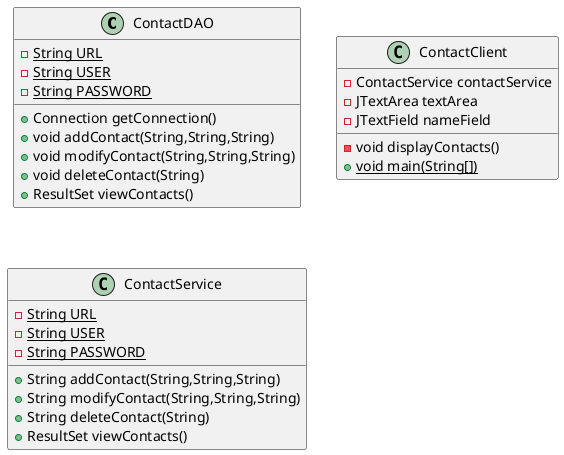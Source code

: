 @startuml
class ContactDAO {
- {static} String URL
- {static} String USER
- {static} String PASSWORD
+ Connection getConnection()
+ void addContact(String,String,String)
+ void modifyContact(String,String,String)
+ void deleteContact(String)
+ ResultSet viewContacts()
}
class ContactClient {
- ContactService contactService
- JTextArea textArea
- JTextField nameField
- void displayContacts()
+ {static} void main(String[])
}
class ContactService {
- {static} String URL
- {static} String USER
- {static} String PASSWORD
+ String addContact(String,String,String)
+ String modifyContact(String,String,String)
+ String deleteContact(String)
+ ResultSet viewContacts()
}
@enduml